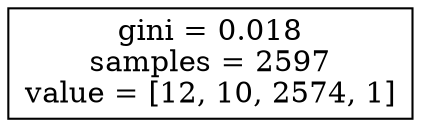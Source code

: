 digraph Tree {
node [shape=box] ;
0 [label="gini = 0.018\nsamples = 2597\nvalue = [12, 10, 2574, 1]"] ;
}